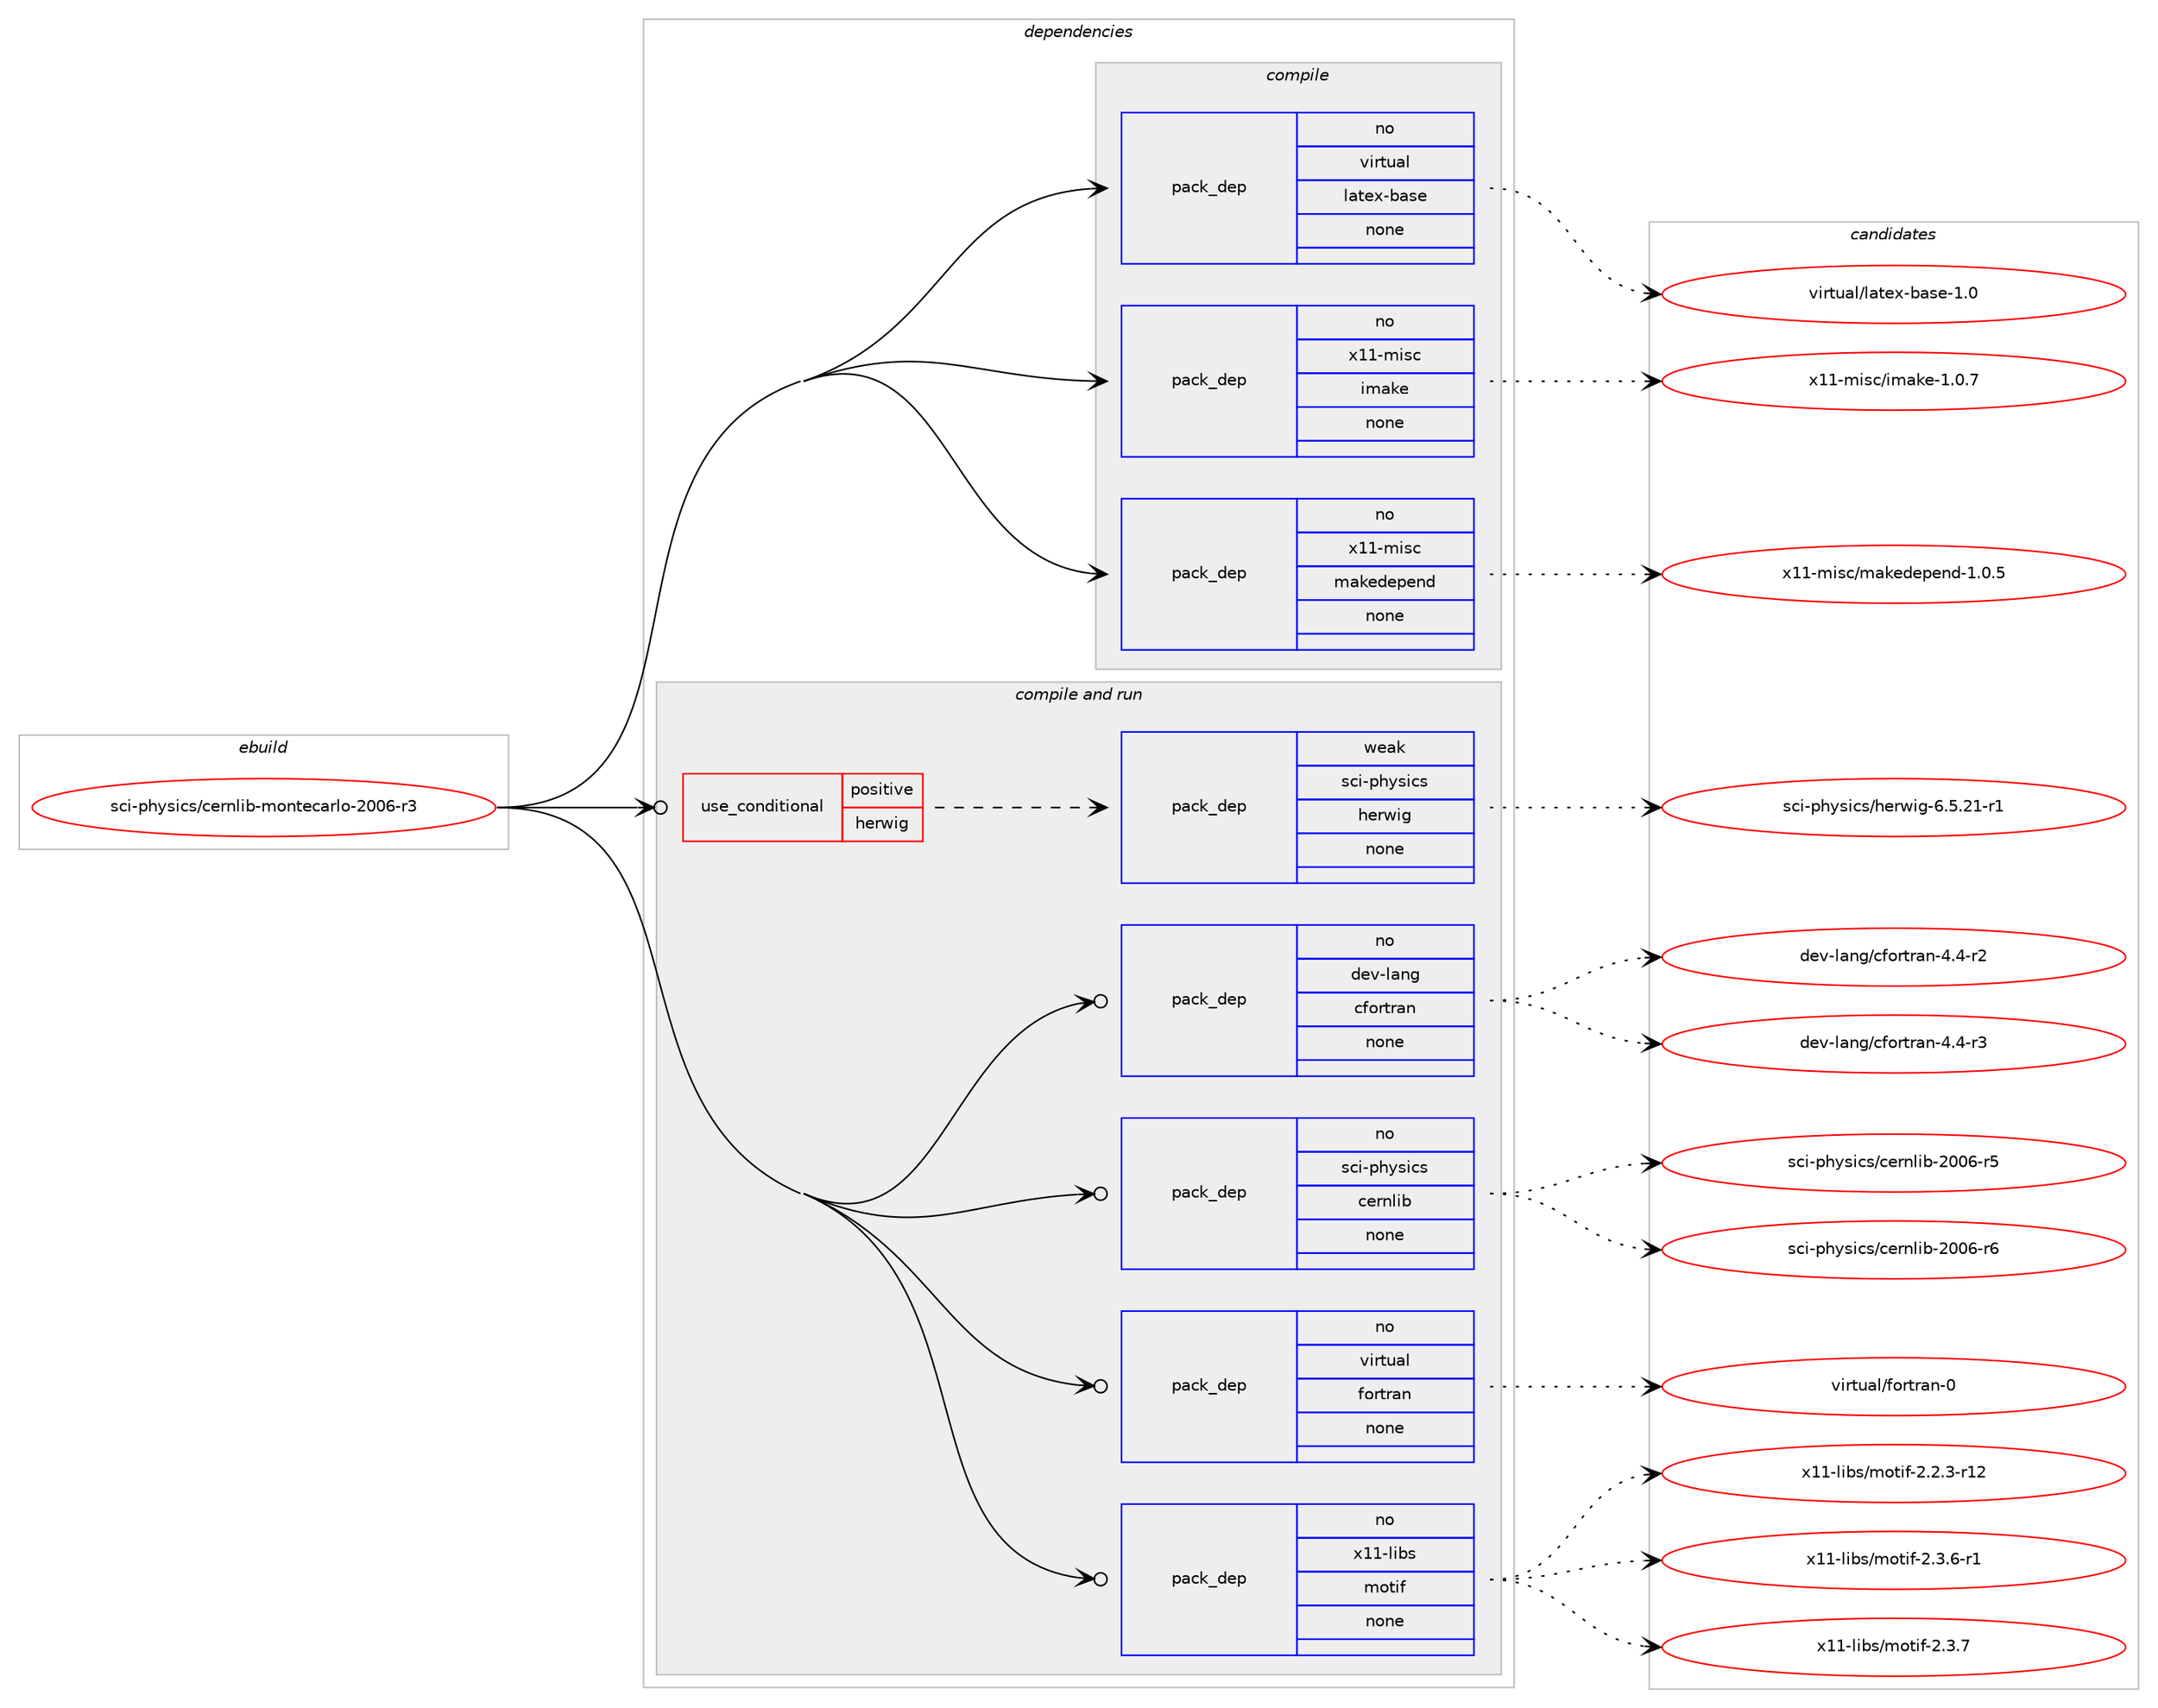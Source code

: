 digraph prolog {

# *************
# Graph options
# *************

newrank=true;
concentrate=true;
compound=true;
graph [rankdir=LR,fontname=Helvetica,fontsize=10,ranksep=1.5];#, ranksep=2.5, nodesep=0.2];
edge  [arrowhead=vee];
node  [fontname=Helvetica,fontsize=10];

# **********
# The ebuild
# **********

subgraph cluster_leftcol {
color=gray;
rank=same;
label=<<i>ebuild</i>>;
id [label="sci-physics/cernlib-montecarlo-2006-r3", color=red, width=4, href="../sci-physics/cernlib-montecarlo-2006-r3.svg"];
}

# ****************
# The dependencies
# ****************

subgraph cluster_midcol {
color=gray;
label=<<i>dependencies</i>>;
subgraph cluster_compile {
fillcolor="#eeeeee";
style=filled;
label=<<i>compile</i>>;
subgraph pack337593 {
dependency457401 [label=<<TABLE BORDER="0" CELLBORDER="1" CELLSPACING="0" CELLPADDING="4" WIDTH="220"><TR><TD ROWSPAN="6" CELLPADDING="30">pack_dep</TD></TR><TR><TD WIDTH="110">no</TD></TR><TR><TD>virtual</TD></TR><TR><TD>latex-base</TD></TR><TR><TD>none</TD></TR><TR><TD></TD></TR></TABLE>>, shape=none, color=blue];
}
id:e -> dependency457401:w [weight=20,style="solid",arrowhead="vee"];
subgraph pack337594 {
dependency457402 [label=<<TABLE BORDER="0" CELLBORDER="1" CELLSPACING="0" CELLPADDING="4" WIDTH="220"><TR><TD ROWSPAN="6" CELLPADDING="30">pack_dep</TD></TR><TR><TD WIDTH="110">no</TD></TR><TR><TD>x11-misc</TD></TR><TR><TD>imake</TD></TR><TR><TD>none</TD></TR><TR><TD></TD></TR></TABLE>>, shape=none, color=blue];
}
id:e -> dependency457402:w [weight=20,style="solid",arrowhead="vee"];
subgraph pack337595 {
dependency457403 [label=<<TABLE BORDER="0" CELLBORDER="1" CELLSPACING="0" CELLPADDING="4" WIDTH="220"><TR><TD ROWSPAN="6" CELLPADDING="30">pack_dep</TD></TR><TR><TD WIDTH="110">no</TD></TR><TR><TD>x11-misc</TD></TR><TR><TD>makedepend</TD></TR><TR><TD>none</TD></TR><TR><TD></TD></TR></TABLE>>, shape=none, color=blue];
}
id:e -> dependency457403:w [weight=20,style="solid",arrowhead="vee"];
}
subgraph cluster_compileandrun {
fillcolor="#eeeeee";
style=filled;
label=<<i>compile and run</i>>;
subgraph cond111798 {
dependency457404 [label=<<TABLE BORDER="0" CELLBORDER="1" CELLSPACING="0" CELLPADDING="4"><TR><TD ROWSPAN="3" CELLPADDING="10">use_conditional</TD></TR><TR><TD>positive</TD></TR><TR><TD>herwig</TD></TR></TABLE>>, shape=none, color=red];
subgraph pack337596 {
dependency457405 [label=<<TABLE BORDER="0" CELLBORDER="1" CELLSPACING="0" CELLPADDING="4" WIDTH="220"><TR><TD ROWSPAN="6" CELLPADDING="30">pack_dep</TD></TR><TR><TD WIDTH="110">weak</TD></TR><TR><TD>sci-physics</TD></TR><TR><TD>herwig</TD></TR><TR><TD>none</TD></TR><TR><TD></TD></TR></TABLE>>, shape=none, color=blue];
}
dependency457404:e -> dependency457405:w [weight=20,style="dashed",arrowhead="vee"];
}
id:e -> dependency457404:w [weight=20,style="solid",arrowhead="odotvee"];
subgraph pack337597 {
dependency457406 [label=<<TABLE BORDER="0" CELLBORDER="1" CELLSPACING="0" CELLPADDING="4" WIDTH="220"><TR><TD ROWSPAN="6" CELLPADDING="30">pack_dep</TD></TR><TR><TD WIDTH="110">no</TD></TR><TR><TD>dev-lang</TD></TR><TR><TD>cfortran</TD></TR><TR><TD>none</TD></TR><TR><TD></TD></TR></TABLE>>, shape=none, color=blue];
}
id:e -> dependency457406:w [weight=20,style="solid",arrowhead="odotvee"];
subgraph pack337598 {
dependency457407 [label=<<TABLE BORDER="0" CELLBORDER="1" CELLSPACING="0" CELLPADDING="4" WIDTH="220"><TR><TD ROWSPAN="6" CELLPADDING="30">pack_dep</TD></TR><TR><TD WIDTH="110">no</TD></TR><TR><TD>sci-physics</TD></TR><TR><TD>cernlib</TD></TR><TR><TD>none</TD></TR><TR><TD></TD></TR></TABLE>>, shape=none, color=blue];
}
id:e -> dependency457407:w [weight=20,style="solid",arrowhead="odotvee"];
subgraph pack337599 {
dependency457408 [label=<<TABLE BORDER="0" CELLBORDER="1" CELLSPACING="0" CELLPADDING="4" WIDTH="220"><TR><TD ROWSPAN="6" CELLPADDING="30">pack_dep</TD></TR><TR><TD WIDTH="110">no</TD></TR><TR><TD>virtual</TD></TR><TR><TD>fortran</TD></TR><TR><TD>none</TD></TR><TR><TD></TD></TR></TABLE>>, shape=none, color=blue];
}
id:e -> dependency457408:w [weight=20,style="solid",arrowhead="odotvee"];
subgraph pack337600 {
dependency457409 [label=<<TABLE BORDER="0" CELLBORDER="1" CELLSPACING="0" CELLPADDING="4" WIDTH="220"><TR><TD ROWSPAN="6" CELLPADDING="30">pack_dep</TD></TR><TR><TD WIDTH="110">no</TD></TR><TR><TD>x11-libs</TD></TR><TR><TD>motif</TD></TR><TR><TD>none</TD></TR><TR><TD></TD></TR></TABLE>>, shape=none, color=blue];
}
id:e -> dependency457409:w [weight=20,style="solid",arrowhead="odotvee"];
}
subgraph cluster_run {
fillcolor="#eeeeee";
style=filled;
label=<<i>run</i>>;
}
}

# **************
# The candidates
# **************

subgraph cluster_choices {
rank=same;
color=gray;
label=<<i>candidates</i>>;

subgraph choice337593 {
color=black;
nodesep=1;
choice11810511411611797108471089711610112045989711510145494648 [label="virtual/latex-base-1.0", color=red, width=4,href="../virtual/latex-base-1.0.svg"];
dependency457401:e -> choice11810511411611797108471089711610112045989711510145494648:w [style=dotted,weight="100"];
}
subgraph choice337594 {
color=black;
nodesep=1;
choice120494945109105115994710510997107101454946484655 [label="x11-misc/imake-1.0.7", color=red, width=4,href="../x11-misc/imake-1.0.7.svg"];
dependency457402:e -> choice120494945109105115994710510997107101454946484655:w [style=dotted,weight="100"];
}
subgraph choice337595 {
color=black;
nodesep=1;
choice120494945109105115994710997107101100101112101110100454946484653 [label="x11-misc/makedepend-1.0.5", color=red, width=4,href="../x11-misc/makedepend-1.0.5.svg"];
dependency457403:e -> choice120494945109105115994710997107101100101112101110100454946484653:w [style=dotted,weight="100"];
}
subgraph choice337596 {
color=black;
nodesep=1;
choice11599105451121041211151059911547104101114119105103455446534650494511449 [label="sci-physics/herwig-6.5.21-r1", color=red, width=4,href="../sci-physics/herwig-6.5.21-r1.svg"];
dependency457405:e -> choice11599105451121041211151059911547104101114119105103455446534650494511449:w [style=dotted,weight="100"];
}
subgraph choice337597 {
color=black;
nodesep=1;
choice1001011184510897110103479910211111411611497110455246524511450 [label="dev-lang/cfortran-4.4-r2", color=red, width=4,href="../dev-lang/cfortran-4.4-r2.svg"];
choice1001011184510897110103479910211111411611497110455246524511451 [label="dev-lang/cfortran-4.4-r3", color=red, width=4,href="../dev-lang/cfortran-4.4-r3.svg"];
dependency457406:e -> choice1001011184510897110103479910211111411611497110455246524511450:w [style=dotted,weight="100"];
dependency457406:e -> choice1001011184510897110103479910211111411611497110455246524511451:w [style=dotted,weight="100"];
}
subgraph choice337598 {
color=black;
nodesep=1;
choice11599105451121041211151059911547991011141101081059845504848544511453 [label="sci-physics/cernlib-2006-r5", color=red, width=4,href="../sci-physics/cernlib-2006-r5.svg"];
choice11599105451121041211151059911547991011141101081059845504848544511454 [label="sci-physics/cernlib-2006-r6", color=red, width=4,href="../sci-physics/cernlib-2006-r6.svg"];
dependency457407:e -> choice11599105451121041211151059911547991011141101081059845504848544511453:w [style=dotted,weight="100"];
dependency457407:e -> choice11599105451121041211151059911547991011141101081059845504848544511454:w [style=dotted,weight="100"];
}
subgraph choice337599 {
color=black;
nodesep=1;
choice1181051141161179710847102111114116114971104548 [label="virtual/fortran-0", color=red, width=4,href="../virtual/fortran-0.svg"];
dependency457408:e -> choice1181051141161179710847102111114116114971104548:w [style=dotted,weight="100"];
}
subgraph choice337600 {
color=black;
nodesep=1;
choice1204949451081059811547109111116105102455046504651451144950 [label="x11-libs/motif-2.2.3-r12", color=red, width=4,href="../x11-libs/motif-2.2.3-r12.svg"];
choice12049494510810598115471091111161051024550465146544511449 [label="x11-libs/motif-2.3.6-r1", color=red, width=4,href="../x11-libs/motif-2.3.6-r1.svg"];
choice1204949451081059811547109111116105102455046514655 [label="x11-libs/motif-2.3.7", color=red, width=4,href="../x11-libs/motif-2.3.7.svg"];
dependency457409:e -> choice1204949451081059811547109111116105102455046504651451144950:w [style=dotted,weight="100"];
dependency457409:e -> choice12049494510810598115471091111161051024550465146544511449:w [style=dotted,weight="100"];
dependency457409:e -> choice1204949451081059811547109111116105102455046514655:w [style=dotted,weight="100"];
}
}

}
